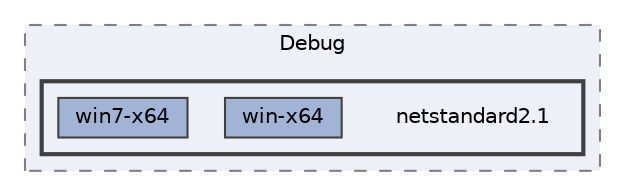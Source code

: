 digraph "D:/Workspaces/pipiorg/PiPiCSharp/PiPiCSharp/obj/Debug/netstandard2.1"
{
 // LATEX_PDF_SIZE
  bgcolor="transparent";
  edge [fontname=Helvetica,fontsize=10,labelfontname=Helvetica,labelfontsize=10];
  node [fontname=Helvetica,fontsize=10,shape=box,height=0.2,width=0.4];
  compound=true
  subgraph clusterdir_7241c218e509be789a3dee8a71bd0f33 {
    graph [ bgcolor="#edf0f7", pencolor="grey50", label="Debug", fontname=Helvetica,fontsize=10 style="filled,dashed", URL="dir_7241c218e509be789a3dee8a71bd0f33.html",tooltip=""]
  subgraph clusterdir_f7bb0c05101fec061af7e73bfae5af65 {
    graph [ bgcolor="#edf0f7", pencolor="grey25", label="", fontname=Helvetica,fontsize=10 style="filled,bold", URL="dir_f7bb0c05101fec061af7e73bfae5af65.html",tooltip=""]
    dir_f7bb0c05101fec061af7e73bfae5af65 [shape=plaintext, label="netstandard2.1"];
  dir_a8994a129d1c28b4c1ae178e87aba30b [label="win-x64", fillcolor="#a2b4d6", color="grey25", style="filled", URL="dir_a8994a129d1c28b4c1ae178e87aba30b.html",tooltip=""];
  dir_32ef4573de6889305a8225ea75775585 [label="win7-x64", fillcolor="#a2b4d6", color="grey25", style="filled", URL="dir_32ef4573de6889305a8225ea75775585.html",tooltip=""];
  }
  }
}
